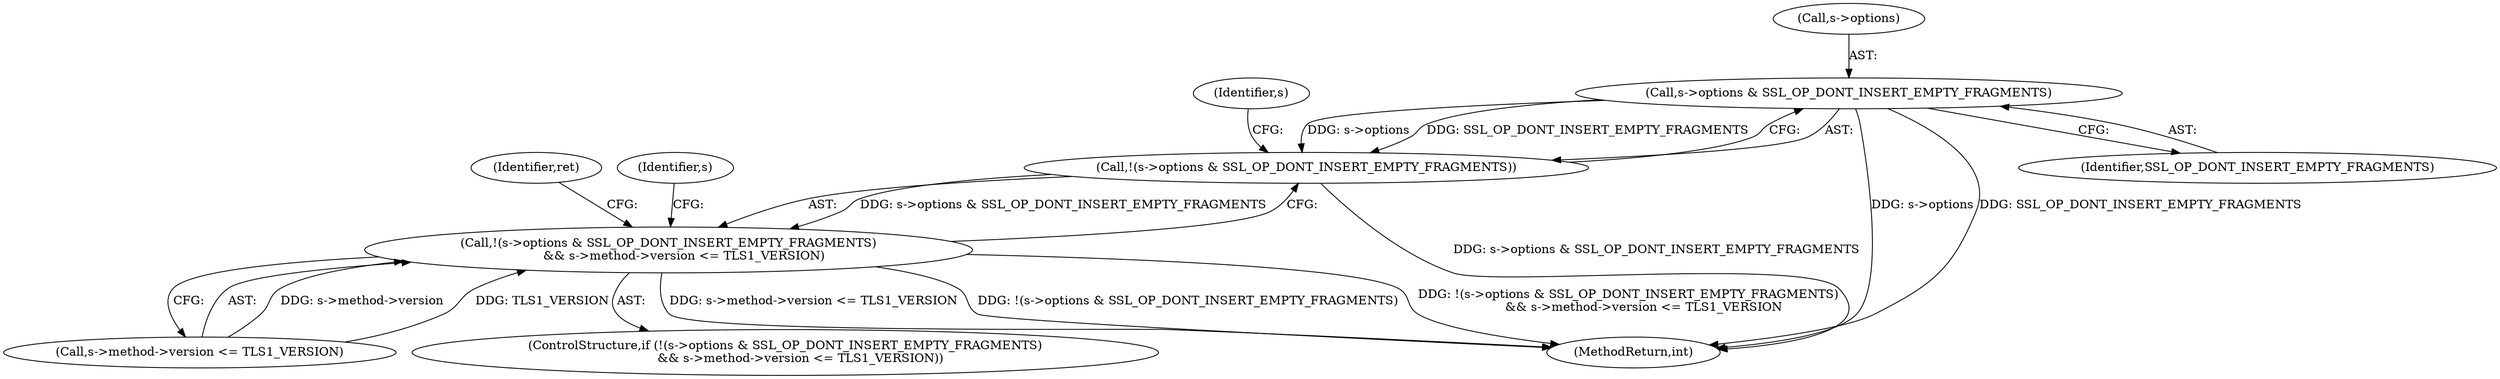 digraph "0_openssl_4ad93618d26a3ea23d36ad5498ff4f59eff3a4d2_5@pointer" {
"1000368" [label="(Call,s->options & SSL_OP_DONT_INSERT_EMPTY_FRAGMENTS)"];
"1000367" [label="(Call,!(s->options & SSL_OP_DONT_INSERT_EMPTY_FRAGMENTS))"];
"1000366" [label="(Call,!(s->options & SSL_OP_DONT_INSERT_EMPTY_FRAGMENTS)\n        && s->method->version <= TLS1_VERSION)"];
"1000369" [label="(Call,s->options)"];
"1000437" [label="(MethodReturn,int)"];
"1000366" [label="(Call,!(s->options & SSL_OP_DONT_INSERT_EMPTY_FRAGMENTS)\n        && s->method->version <= TLS1_VERSION)"];
"1000372" [label="(Identifier,SSL_OP_DONT_INSERT_EMPTY_FRAGMENTS)"];
"1000368" [label="(Call,s->options & SSL_OP_DONT_INSERT_EMPTY_FRAGMENTS)"];
"1000373" [label="(Call,s->method->version <= TLS1_VERSION)"];
"1000432" [label="(Identifier,ret)"];
"1000384" [label="(Identifier,s)"];
"1000367" [label="(Call,!(s->options & SSL_OP_DONT_INSERT_EMPTY_FRAGMENTS))"];
"1000376" [label="(Identifier,s)"];
"1000365" [label="(ControlStructure,if (!(s->options & SSL_OP_DONT_INSERT_EMPTY_FRAGMENTS)\n        && s->method->version <= TLS1_VERSION))"];
"1000368" -> "1000367"  [label="AST: "];
"1000368" -> "1000372"  [label="CFG: "];
"1000369" -> "1000368"  [label="AST: "];
"1000372" -> "1000368"  [label="AST: "];
"1000367" -> "1000368"  [label="CFG: "];
"1000368" -> "1000437"  [label="DDG: s->options"];
"1000368" -> "1000437"  [label="DDG: SSL_OP_DONT_INSERT_EMPTY_FRAGMENTS"];
"1000368" -> "1000367"  [label="DDG: s->options"];
"1000368" -> "1000367"  [label="DDG: SSL_OP_DONT_INSERT_EMPTY_FRAGMENTS"];
"1000367" -> "1000366"  [label="AST: "];
"1000376" -> "1000367"  [label="CFG: "];
"1000366" -> "1000367"  [label="CFG: "];
"1000367" -> "1000437"  [label="DDG: s->options & SSL_OP_DONT_INSERT_EMPTY_FRAGMENTS"];
"1000367" -> "1000366"  [label="DDG: s->options & SSL_OP_DONT_INSERT_EMPTY_FRAGMENTS"];
"1000366" -> "1000365"  [label="AST: "];
"1000366" -> "1000373"  [label="CFG: "];
"1000373" -> "1000366"  [label="AST: "];
"1000384" -> "1000366"  [label="CFG: "];
"1000432" -> "1000366"  [label="CFG: "];
"1000366" -> "1000437"  [label="DDG: s->method->version <= TLS1_VERSION"];
"1000366" -> "1000437"  [label="DDG: !(s->options & SSL_OP_DONT_INSERT_EMPTY_FRAGMENTS)"];
"1000366" -> "1000437"  [label="DDG: !(s->options & SSL_OP_DONT_INSERT_EMPTY_FRAGMENTS)\n        && s->method->version <= TLS1_VERSION"];
"1000373" -> "1000366"  [label="DDG: s->method->version"];
"1000373" -> "1000366"  [label="DDG: TLS1_VERSION"];
}
